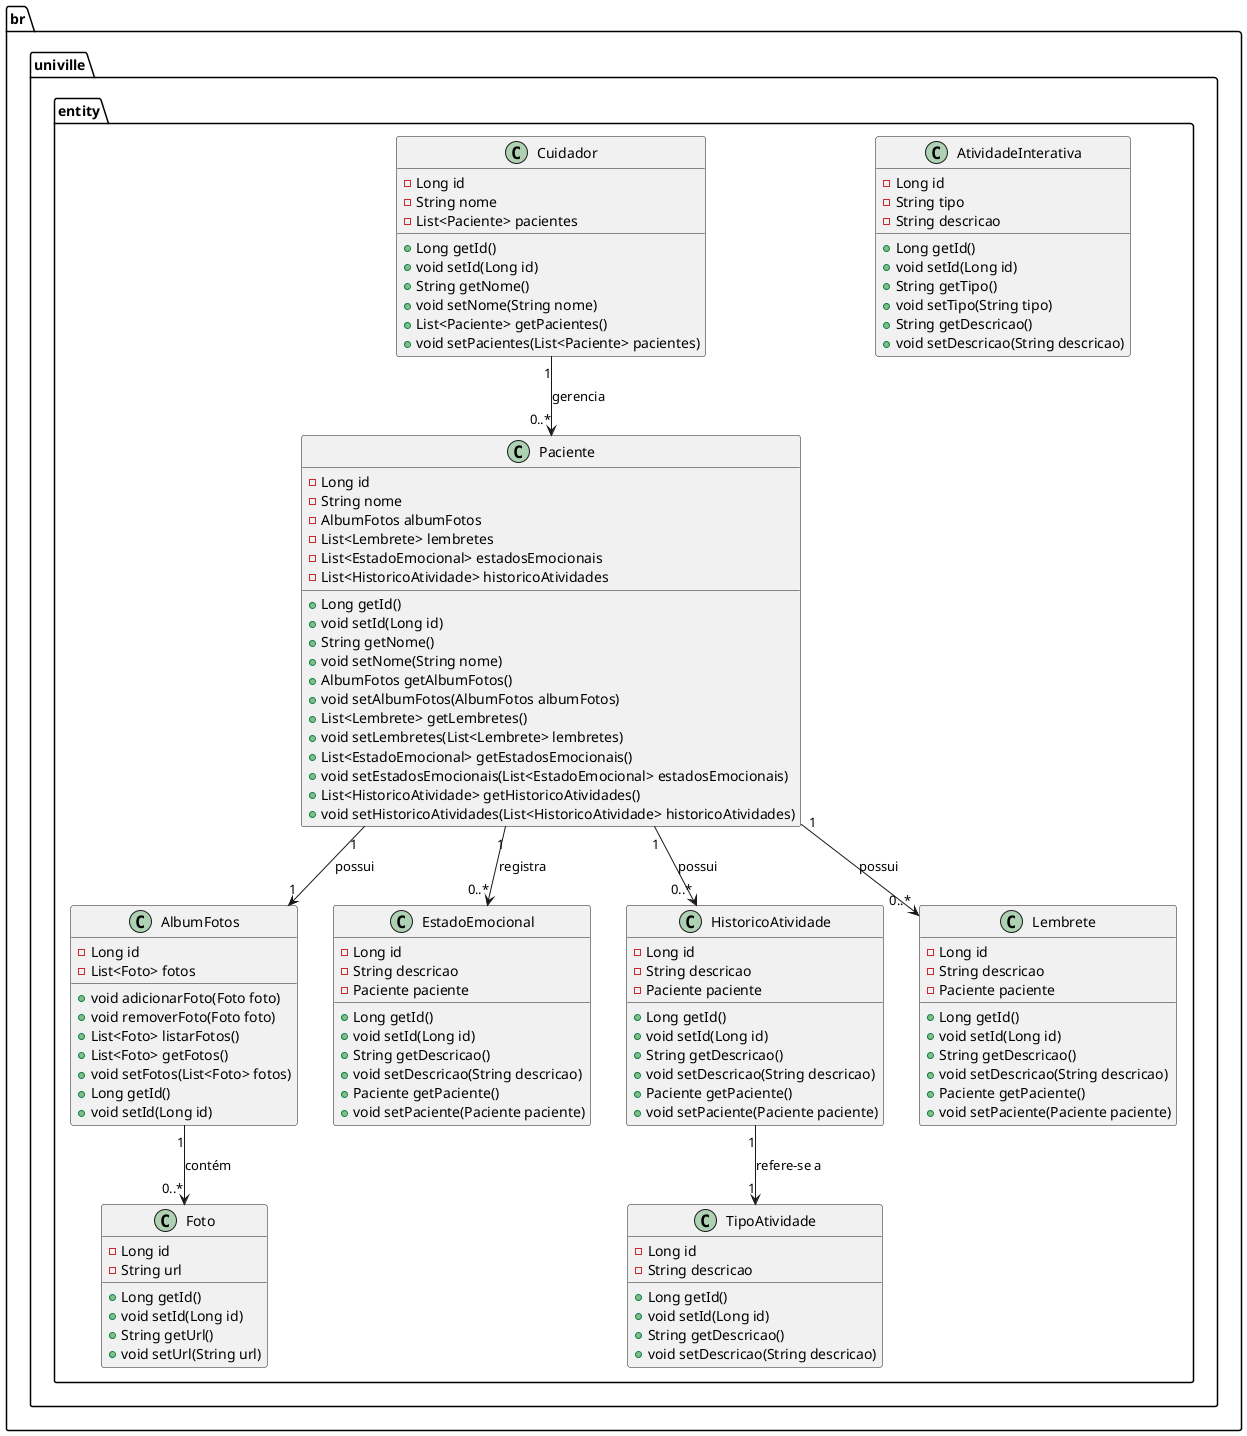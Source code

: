@startuml
package br.univille.entity {
    class AlbumFotos {
        - Long id
        - List<Foto> fotos
        + void adicionarFoto(Foto foto)
        + void removerFoto(Foto foto)
        + List<Foto> listarFotos()
        + List<Foto> getFotos()
        + void setFotos(List<Foto> fotos)
        + Long getId()
        + void setId(Long id)
    }

    class Foto {
        - Long id
        - String url
        + Long getId()
        + void setId(Long id)
        + String getUrl()
        + void setUrl(String url)
    }

    class AtividadeInterativa {
        - Long id
        - String tipo
        - String descricao
        + Long getId()
        + void setId(Long id)
        + String getTipo()
        + void setTipo(String tipo)
        + String getDescricao()
        + void setDescricao(String descricao)
    }

    class Cuidador {
        - Long id
        - String nome
        - List<Paciente> pacientes
        + Long getId()
        + void setId(Long id)
        + String getNome()
        + void setNome(String nome)
        + List<Paciente> getPacientes()
        + void setPacientes(List<Paciente> pacientes)
    }

    class EstadoEmocional {
        - Long id
        - String descricao
        - Paciente paciente
        + Long getId()
        + void setId(Long id)
        + String getDescricao()
        + void setDescricao(String descricao)
        + Paciente getPaciente()
        + void setPaciente(Paciente paciente)
    }

    class HistoricoAtividade {
        - Long id
        - String descricao
        - Paciente paciente
        + Long getId()
        + void setId(Long id)
        + String getDescricao()
        + void setDescricao(String descricao)
        + Paciente getPaciente()
        + void setPaciente(Paciente paciente)
    }

    class Lembrete {
        - Long id
        - String descricao
        - Paciente paciente
        + Long getId()
        + void setId(Long id)
        + String getDescricao()
        + void setDescricao(String descricao)
        + Paciente getPaciente()
        + void setPaciente(Paciente paciente)
    }

    class Paciente {
        - Long id
        - String nome
        - AlbumFotos albumFotos
        - List<Lembrete> lembretes
        - List<EstadoEmocional> estadosEmocionais
        - List<HistoricoAtividade> historicoAtividades
        + Long getId()
        + void setId(Long id)
        + String getNome()
        + void setNome(String nome)
        + AlbumFotos getAlbumFotos()
        + void setAlbumFotos(AlbumFotos albumFotos)
        + List<Lembrete> getLembretes()
        + void setLembretes(List<Lembrete> lembretes)
        + List<EstadoEmocional> getEstadosEmocionais()
        + void setEstadosEmocionais(List<EstadoEmocional> estadosEmocionais)
        + List<HistoricoAtividade> getHistoricoAtividades()
        + void setHistoricoAtividades(List<HistoricoAtividade> historicoAtividades)
    }

    class TipoAtividade {
        - Long id
        - String descricao
        + Long getId()
        + void setId(Long id)
        + String getDescricao()
        + void setDescricao(String descricao)
    }

    AlbumFotos "1" --> "0..*" Foto : contém
    Paciente "1" --> "1" AlbumFotos : possui
    Cuidador "1" --> "0..*" Paciente : gerencia
    Paciente "1" --> "0..*" Lembrete : possui
    Paciente "1" --> "0..*" EstadoEmocional : registra
    Paciente "1" --> "0..*" HistoricoAtividade : possui
    HistoricoAtividade "1" --> "1" TipoAtividade : refere-se a
}
@enduml